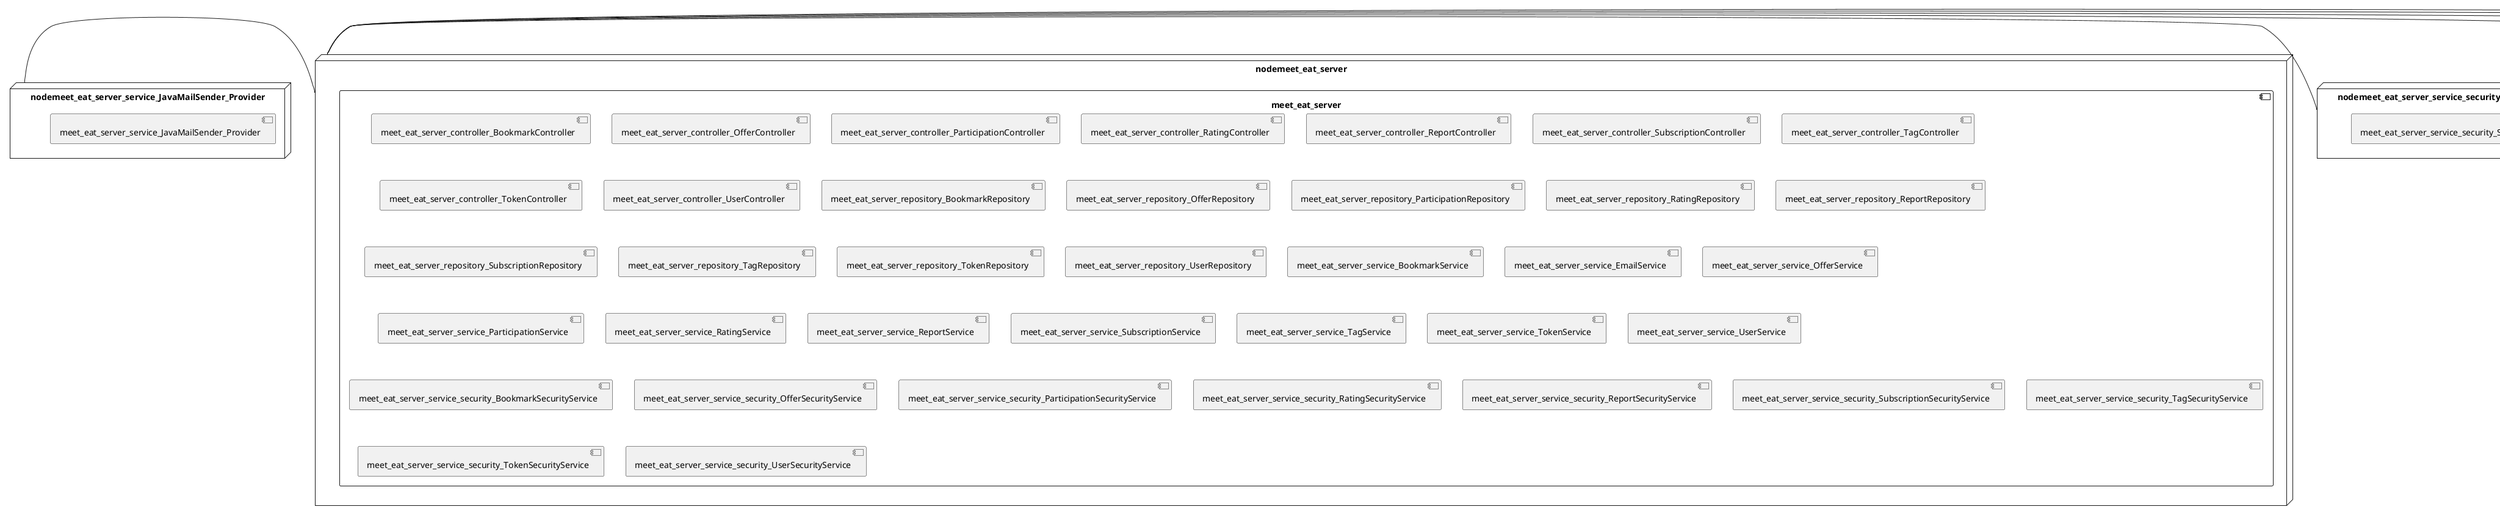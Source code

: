 @startuml
skinparam fixCircleLabelOverlapping true
skinparam componentStyle uml2
node nodemeet_eat_server {
component meet_eat_server {
[meet_eat_server_controller_BookmarkController] [[meet-eat-meet-eat-server.system#_zpJj0Fa-Ee-H674ik0wpVQ]]
[meet_eat_server_controller_OfferController] [[meet-eat-meet-eat-server.system#_zpJj0Fa-Ee-H674ik0wpVQ]]
[meet_eat_server_controller_ParticipationController] [[meet-eat-meet-eat-server.system#_zpJj0Fa-Ee-H674ik0wpVQ]]
[meet_eat_server_controller_RatingController] [[meet-eat-meet-eat-server.system#_zpJj0Fa-Ee-H674ik0wpVQ]]
[meet_eat_server_controller_ReportController] [[meet-eat-meet-eat-server.system#_zpJj0Fa-Ee-H674ik0wpVQ]]
[meet_eat_server_controller_SubscriptionController] [[meet-eat-meet-eat-server.system#_zpJj0Fa-Ee-H674ik0wpVQ]]
[meet_eat_server_controller_TagController] [[meet-eat-meet-eat-server.system#_zpJj0Fa-Ee-H674ik0wpVQ]]
[meet_eat_server_controller_TokenController] [[meet-eat-meet-eat-server.system#_zpJj0Fa-Ee-H674ik0wpVQ]]
[meet_eat_server_controller_UserController] [[meet-eat-meet-eat-server.system#_zpJj0Fa-Ee-H674ik0wpVQ]]
[meet_eat_server_repository_BookmarkRepository] [[meet-eat-meet-eat-server.system#_zpJj0Fa-Ee-H674ik0wpVQ]]
[meet_eat_server_repository_OfferRepository] [[meet-eat-meet-eat-server.system#_zpJj0Fa-Ee-H674ik0wpVQ]]
[meet_eat_server_repository_ParticipationRepository] [[meet-eat-meet-eat-server.system#_zpJj0Fa-Ee-H674ik0wpVQ]]
[meet_eat_server_repository_RatingRepository] [[meet-eat-meet-eat-server.system#_zpJj0Fa-Ee-H674ik0wpVQ]]
[meet_eat_server_repository_ReportRepository] [[meet-eat-meet-eat-server.system#_zpJj0Fa-Ee-H674ik0wpVQ]]
[meet_eat_server_repository_SubscriptionRepository] [[meet-eat-meet-eat-server.system#_zpJj0Fa-Ee-H674ik0wpVQ]]
[meet_eat_server_repository_TagRepository] [[meet-eat-meet-eat-server.system#_zpJj0Fa-Ee-H674ik0wpVQ]]
[meet_eat_server_repository_TokenRepository] [[meet-eat-meet-eat-server.system#_zpJj0Fa-Ee-H674ik0wpVQ]]
[meet_eat_server_repository_UserRepository] [[meet-eat-meet-eat-server.system#_zpJj0Fa-Ee-H674ik0wpVQ]]
[meet_eat_server_service_BookmarkService] [[meet-eat-meet-eat-server.system#_zpJj0Fa-Ee-H674ik0wpVQ]]
[meet_eat_server_service_EmailService] [[meet-eat-meet-eat-server.system#_zpJj0Fa-Ee-H674ik0wpVQ]]
[meet_eat_server_service_OfferService] [[meet-eat-meet-eat-server.system#_zpJj0Fa-Ee-H674ik0wpVQ]]
[meet_eat_server_service_ParticipationService] [[meet-eat-meet-eat-server.system#_zpJj0Fa-Ee-H674ik0wpVQ]]
[meet_eat_server_service_RatingService] [[meet-eat-meet-eat-server.system#_zpJj0Fa-Ee-H674ik0wpVQ]]
[meet_eat_server_service_ReportService] [[meet-eat-meet-eat-server.system#_zpJj0Fa-Ee-H674ik0wpVQ]]
[meet_eat_server_service_SubscriptionService] [[meet-eat-meet-eat-server.system#_zpJj0Fa-Ee-H674ik0wpVQ]]
[meet_eat_server_service_TagService] [[meet-eat-meet-eat-server.system#_zpJj0Fa-Ee-H674ik0wpVQ]]
[meet_eat_server_service_TokenService] [[meet-eat-meet-eat-server.system#_zpJj0Fa-Ee-H674ik0wpVQ]]
[meet_eat_server_service_UserService] [[meet-eat-meet-eat-server.system#_zpJj0Fa-Ee-H674ik0wpVQ]]
[meet_eat_server_service_security_BookmarkSecurityService] [[meet-eat-meet-eat-server.system#_zpJj0Fa-Ee-H674ik0wpVQ]]
[meet_eat_server_service_security_OfferSecurityService] [[meet-eat-meet-eat-server.system#_zpJj0Fa-Ee-H674ik0wpVQ]]
[meet_eat_server_service_security_ParticipationSecurityService] [[meet-eat-meet-eat-server.system#_zpJj0Fa-Ee-H674ik0wpVQ]]
[meet_eat_server_service_security_RatingSecurityService] [[meet-eat-meet-eat-server.system#_zpJj0Fa-Ee-H674ik0wpVQ]]
[meet_eat_server_service_security_ReportSecurityService] [[meet-eat-meet-eat-server.system#_zpJj0Fa-Ee-H674ik0wpVQ]]
[meet_eat_server_service_security_SubscriptionSecurityService] [[meet-eat-meet-eat-server.system#_zpJj0Fa-Ee-H674ik0wpVQ]]
[meet_eat_server_service_security_TagSecurityService] [[meet-eat-meet-eat-server.system#_zpJj0Fa-Ee-H674ik0wpVQ]]
[meet_eat_server_service_security_TokenSecurityService] [[meet-eat-meet-eat-server.system#_zpJj0Fa-Ee-H674ik0wpVQ]]
[meet_eat_server_service_security_UserSecurityService] [[meet-eat-meet-eat-server.system#_zpJj0Fa-Ee-H674ik0wpVQ]]
}
}
node nodemeet_eat_server_service_JavaMailSender_Provider {
[meet_eat_server_service_JavaMailSender_Provider] [[meet-eat-meet-eat-server.system#_zpJj0Fa-Ee-H674ik0wpVQ]]
}
node nodemeet_eat_server_service_security_SecurityService_11_Provider {
[meet_eat_server_service_security_SecurityService_11_Provider] [[meet-eat-meet-eat-server.system#_zpJj0Fa-Ee-H674ik0wpVQ]]
}
node nodemeet_eat_server_service_security_SecurityService_12_Provider {
[meet_eat_server_service_security_SecurityService_12_Provider] [[meet-eat-meet-eat-server.system#_zpJj0Fa-Ee-H674ik0wpVQ]]
}
node nodemeet_eat_server_service_security_SecurityService_13_Provider {
[meet_eat_server_service_security_SecurityService_13_Provider] [[meet-eat-meet-eat-server.system#_zpJj0Fa-Ee-H674ik0wpVQ]]
}
node nodemeet_eat_server_service_security_SecurityService_8_Provider {
[meet_eat_server_service_security_SecurityService_8_Provider] [[meet-eat-meet-eat-server.system#_zpJj0Fa-Ee-H674ik0wpVQ]]
}
node nodemeet_eat_server_service_security_SecurityService_9_Provider {
[meet_eat_server_service_security_SecurityService_9_Provider] [[meet-eat-meet-eat-server.system#_zpJj0Fa-Ee-H674ik0wpVQ]]
}
[nodemeet_eat_server_service_JavaMailSender_Provider] - [nodemeet_eat_server]
[nodemeet_eat_server_service_security_SecurityService_11_Provider] - [nodemeet_eat_server]
[nodemeet_eat_server_service_security_SecurityService_12_Provider] - [nodemeet_eat_server]
[nodemeet_eat_server_service_security_SecurityService_13_Provider] - [nodemeet_eat_server]
[nodemeet_eat_server_service_security_SecurityService_8_Provider] - [nodemeet_eat_server]
[nodemeet_eat_server_service_security_SecurityService_9_Provider] - [nodemeet_eat_server]

@enduml
